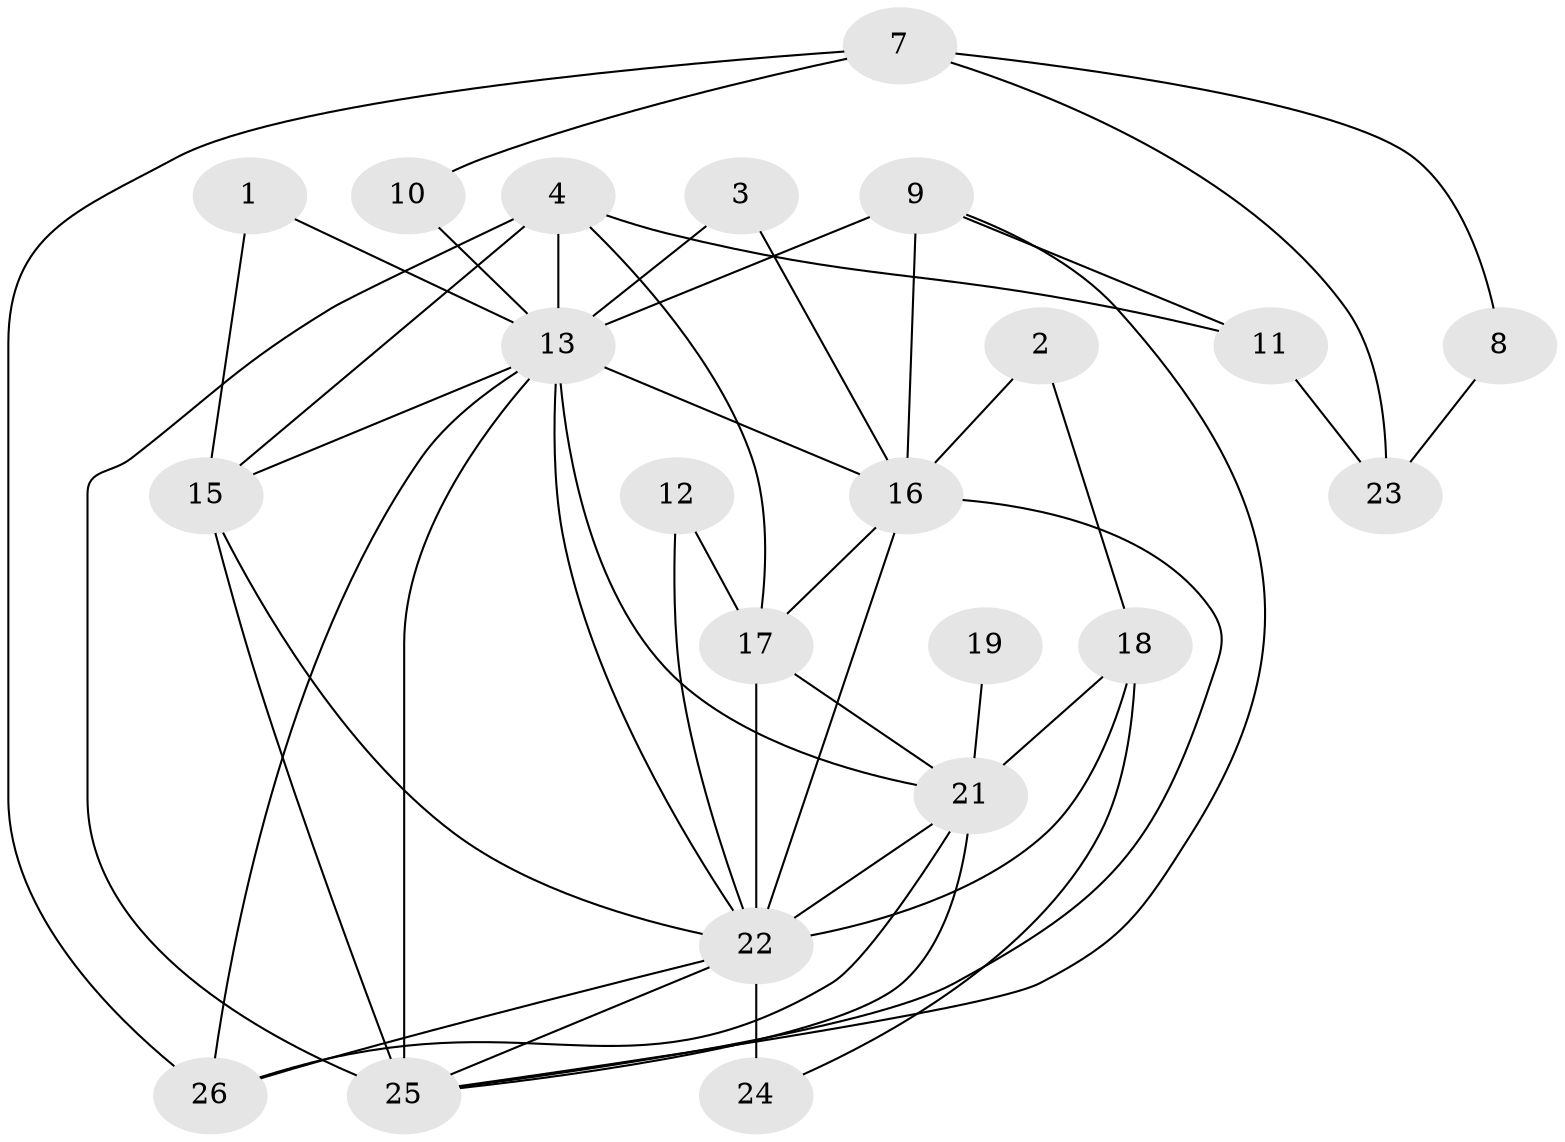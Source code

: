 // original degree distribution, {3: 0.17307692307692307, 2: 0.23076923076923078, 4: 0.25, 1: 0.15384615384615385, 0: 0.057692307692307696, 7: 0.057692307692307696, 6: 0.038461538461538464, 5: 0.019230769230769232, 9: 0.019230769230769232}
// Generated by graph-tools (version 1.1) at 2025/25/03/09/25 03:25:21]
// undirected, 22 vertices, 47 edges
graph export_dot {
graph [start="1"]
  node [color=gray90,style=filled];
  1;
  2;
  3;
  4;
  7;
  8;
  9;
  10;
  11;
  12;
  13;
  15;
  16;
  17;
  18;
  19;
  21;
  22;
  23;
  24;
  25;
  26;
  1 -- 13 [weight=1.0];
  1 -- 15 [weight=1.0];
  2 -- 16 [weight=1.0];
  2 -- 18 [weight=1.0];
  3 -- 13 [weight=1.0];
  3 -- 16 [weight=1.0];
  4 -- 11 [weight=1.0];
  4 -- 13 [weight=1.0];
  4 -- 15 [weight=1.0];
  4 -- 17 [weight=1.0];
  4 -- 25 [weight=3.0];
  7 -- 8 [weight=1.0];
  7 -- 10 [weight=1.0];
  7 -- 23 [weight=1.0];
  7 -- 26 [weight=1.0];
  8 -- 23 [weight=1.0];
  9 -- 11 [weight=1.0];
  9 -- 13 [weight=3.0];
  9 -- 16 [weight=1.0];
  9 -- 25 [weight=1.0];
  10 -- 13 [weight=1.0];
  11 -- 23 [weight=1.0];
  12 -- 17 [weight=1.0];
  12 -- 22 [weight=1.0];
  13 -- 15 [weight=1.0];
  13 -- 16 [weight=1.0];
  13 -- 21 [weight=1.0];
  13 -- 22 [weight=1.0];
  13 -- 25 [weight=1.0];
  13 -- 26 [weight=1.0];
  15 -- 22 [weight=1.0];
  15 -- 25 [weight=1.0];
  16 -- 17 [weight=1.0];
  16 -- 22 [weight=1.0];
  16 -- 25 [weight=1.0];
  17 -- 21 [weight=1.0];
  17 -- 22 [weight=2.0];
  18 -- 21 [weight=1.0];
  18 -- 22 [weight=1.0];
  18 -- 24 [weight=1.0];
  19 -- 21 [weight=1.0];
  21 -- 22 [weight=1.0];
  21 -- 25 [weight=1.0];
  21 -- 26 [weight=1.0];
  22 -- 24 [weight=2.0];
  22 -- 25 [weight=1.0];
  22 -- 26 [weight=1.0];
}

